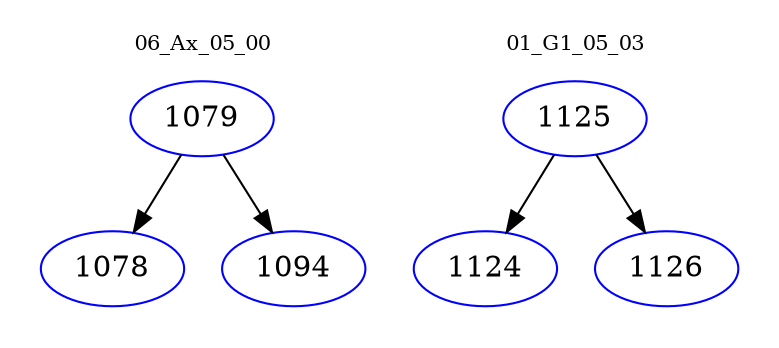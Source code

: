 digraph{
subgraph cluster_0 {
color = white
label = "06_Ax_05_00";
fontsize=10;
T0_1079 [label="1079", color="blue"]
T0_1079 -> T0_1078 [color="black"]
T0_1078 [label="1078", color="blue"]
T0_1079 -> T0_1094 [color="black"]
T0_1094 [label="1094", color="blue"]
}
subgraph cluster_1 {
color = white
label = "01_G1_05_03";
fontsize=10;
T1_1125 [label="1125", color="blue"]
T1_1125 -> T1_1124 [color="black"]
T1_1124 [label="1124", color="blue"]
T1_1125 -> T1_1126 [color="black"]
T1_1126 [label="1126", color="blue"]
}
}
